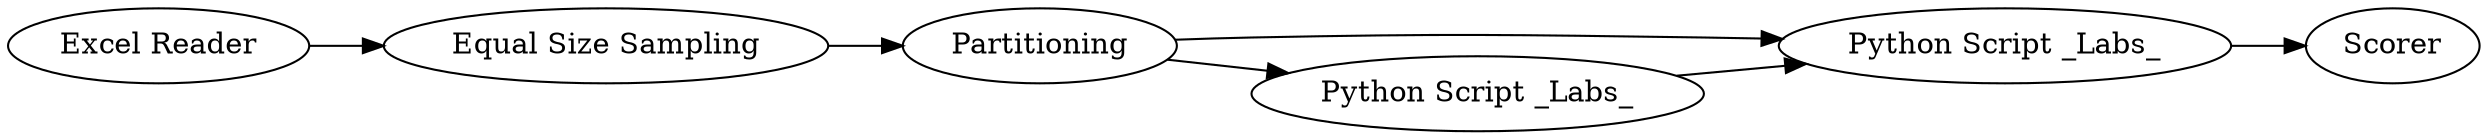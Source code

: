 digraph {
	"-6161756877251147643_14" [label="Excel Reader"]
	"-6161756877251147643_1958" [label="Python Script _Labs_"]
	"-6161756877251147643_1962" [label=Scorer]
	"-6161756877251147643_15" [label="Equal Size Sampling"]
	"-6161756877251147643_1959" [label=Partitioning]
	"-6161756877251147643_1957" [label="Python Script _Labs_"]
	"-6161756877251147643_15" -> "-6161756877251147643_1959"
	"-6161756877251147643_1958" -> "-6161756877251147643_1962"
	"-6161756877251147643_1959" -> "-6161756877251147643_1958"
	"-6161756877251147643_1957" -> "-6161756877251147643_1958"
	"-6161756877251147643_14" -> "-6161756877251147643_15"
	"-6161756877251147643_1959" -> "-6161756877251147643_1957"
	rankdir=LR
}
